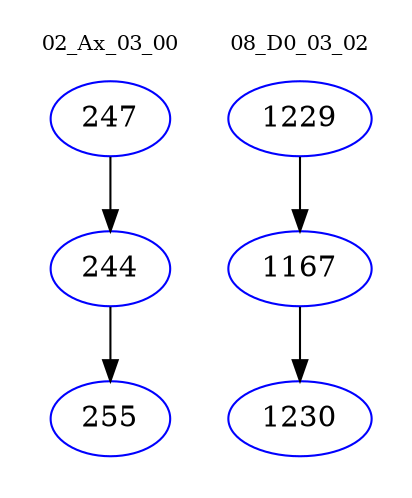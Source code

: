 digraph{
subgraph cluster_0 {
color = white
label = "02_Ax_03_00";
fontsize=10;
T0_247 [label="247", color="blue"]
T0_247 -> T0_244 [color="black"]
T0_244 [label="244", color="blue"]
T0_244 -> T0_255 [color="black"]
T0_255 [label="255", color="blue"]
}
subgraph cluster_1 {
color = white
label = "08_D0_03_02";
fontsize=10;
T1_1229 [label="1229", color="blue"]
T1_1229 -> T1_1167 [color="black"]
T1_1167 [label="1167", color="blue"]
T1_1167 -> T1_1230 [color="black"]
T1_1230 [label="1230", color="blue"]
}
}
